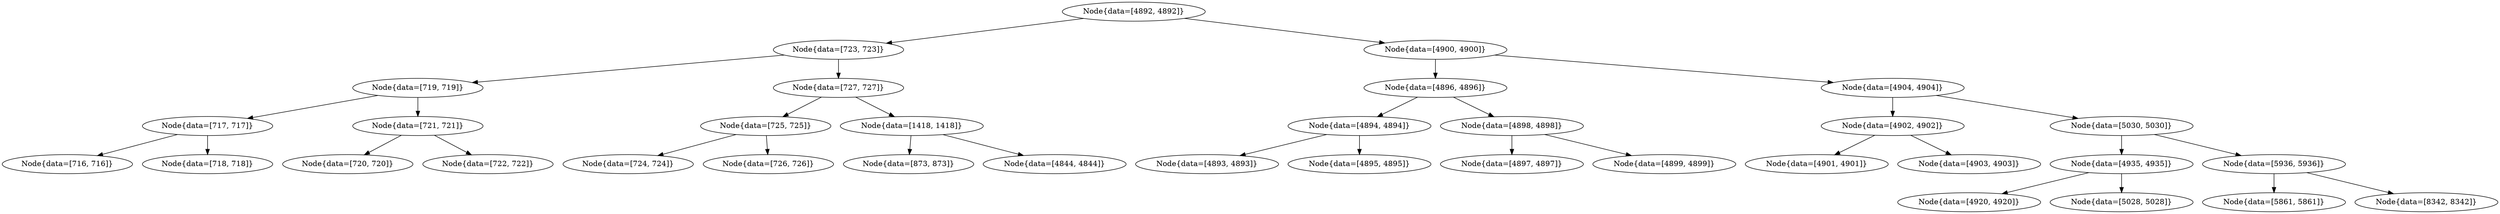 digraph G{
2008781052 [label="Node{data=[4892, 4892]}"]
2008781052 -> 920204009
920204009 [label="Node{data=[723, 723]}"]
920204009 -> 2005676255
2005676255 [label="Node{data=[719, 719]}"]
2005676255 -> 1972563863
1972563863 [label="Node{data=[717, 717]}"]
1972563863 -> 1577434537
1577434537 [label="Node{data=[716, 716]}"]
1972563863 -> 557089530
557089530 [label="Node{data=[718, 718]}"]
2005676255 -> 933774539
933774539 [label="Node{data=[721, 721]}"]
933774539 -> 1428483070
1428483070 [label="Node{data=[720, 720]}"]
933774539 -> 650112006
650112006 [label="Node{data=[722, 722]}"]
920204009 -> 588876153
588876153 [label="Node{data=[727, 727]}"]
588876153 -> 1449271245
1449271245 [label="Node{data=[725, 725]}"]
1449271245 -> 619406820
619406820 [label="Node{data=[724, 724]}"]
1449271245 -> 2104320675
2104320675 [label="Node{data=[726, 726]}"]
588876153 -> 315653686
315653686 [label="Node{data=[1418, 1418]}"]
315653686 -> 1418364886
1418364886 [label="Node{data=[873, 873]}"]
315653686 -> 724634854
724634854 [label="Node{data=[4844, 4844]}"]
2008781052 -> 1029639001
1029639001 [label="Node{data=[4900, 4900]}"]
1029639001 -> 745530122
745530122 [label="Node{data=[4896, 4896]}"]
745530122 -> 752575846
752575846 [label="Node{data=[4894, 4894]}"]
752575846 -> 254675495
254675495 [label="Node{data=[4893, 4893]}"]
752575846 -> 1257168216
1257168216 [label="Node{data=[4895, 4895]}"]
745530122 -> 432672956
432672956 [label="Node{data=[4898, 4898]}"]
432672956 -> 1858975414
1858975414 [label="Node{data=[4897, 4897]}"]
432672956 -> 290317946
290317946 [label="Node{data=[4899, 4899]}"]
1029639001 -> 762707222
762707222 [label="Node{data=[4904, 4904]}"]
762707222 -> 1685276660
1685276660 [label="Node{data=[4902, 4902]}"]
1685276660 -> 1736979914
1736979914 [label="Node{data=[4901, 4901]}"]
1685276660 -> 428368247
428368247 [label="Node{data=[4903, 4903]}"]
762707222 -> 462922269
462922269 [label="Node{data=[5030, 5030]}"]
462922269 -> 1696926332
1696926332 [label="Node{data=[4935, 4935]}"]
1696926332 -> 1134908791
1134908791 [label="Node{data=[4920, 4920]}"]
1696926332 -> 435947437
435947437 [label="Node{data=[5028, 5028]}"]
462922269 -> 1071503813
1071503813 [label="Node{data=[5936, 5936]}"]
1071503813 -> 1919304360
1919304360 [label="Node{data=[5861, 5861]}"]
1071503813 -> 453099390
453099390 [label="Node{data=[8342, 8342]}"]
}